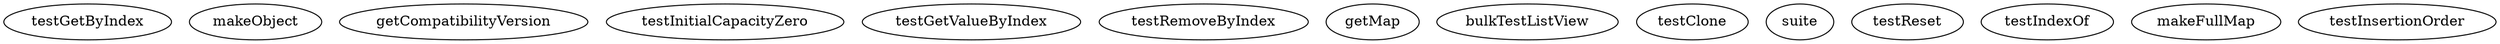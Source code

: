 digraph G {
testGetByIndex;
makeObject;
getCompatibilityVersion;
testInitialCapacityZero;
testGetValueByIndex;
testRemoveByIndex;
getMap;
bulkTestListView;
testClone;
suite;
testReset;
testIndexOf;
makeFullMap;
testInsertionOrder;
}